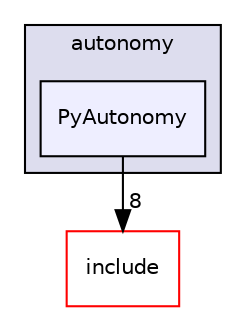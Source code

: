 digraph "/root/scrimmage/scrimmage/src/plugins/autonomy/PyAutonomy" {
  compound=true
  node [ fontsize="10", fontname="Helvetica"];
  edge [ labelfontsize="10", labelfontname="Helvetica"];
  subgraph clusterdir_9a5cd39d655c6343ef9bc0ff48b9632e {
    graph [ bgcolor="#ddddee", pencolor="black", label="autonomy" fontname="Helvetica", fontsize="10", URL="dir_9a5cd39d655c6343ef9bc0ff48b9632e.html"]
  dir_e4bf29dd19e07d49809603708d290838 [shape=box, label="PyAutonomy", style="filled", fillcolor="#eeeeff", pencolor="black", URL="dir_e4bf29dd19e07d49809603708d290838.html"];
  }
  dir_d44c64559bbebec7f509842c48db8b23 [shape=box label="include" fillcolor="white" style="filled" color="red" URL="dir_d44c64559bbebec7f509842c48db8b23.html"];
  dir_e4bf29dd19e07d49809603708d290838->dir_d44c64559bbebec7f509842c48db8b23 [headlabel="8", labeldistance=1.5 headhref="dir_000180_000004.html"];
}
